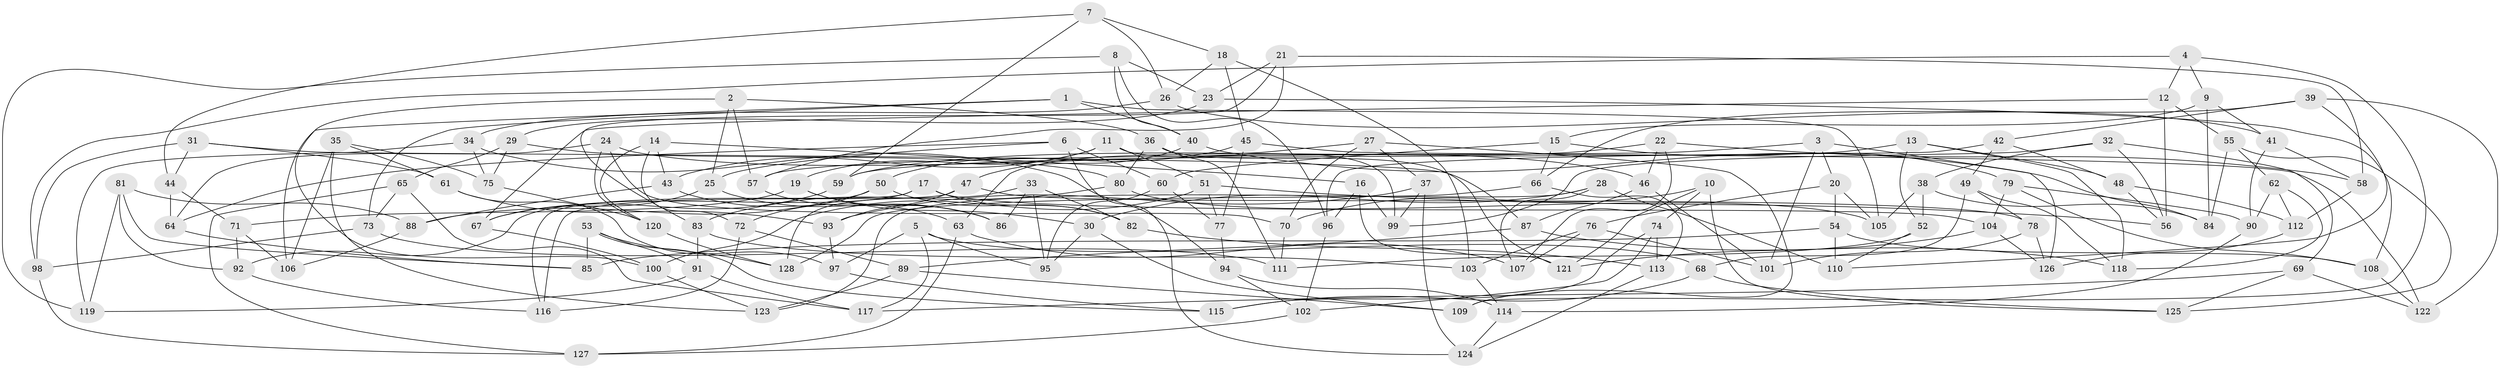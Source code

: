 // Generated by graph-tools (version 1.1) at 2025/50/03/09/25 03:50:44]
// undirected, 128 vertices, 256 edges
graph export_dot {
graph [start="1"]
  node [color=gray90,style=filled];
  1;
  2;
  3;
  4;
  5;
  6;
  7;
  8;
  9;
  10;
  11;
  12;
  13;
  14;
  15;
  16;
  17;
  18;
  19;
  20;
  21;
  22;
  23;
  24;
  25;
  26;
  27;
  28;
  29;
  30;
  31;
  32;
  33;
  34;
  35;
  36;
  37;
  38;
  39;
  40;
  41;
  42;
  43;
  44;
  45;
  46;
  47;
  48;
  49;
  50;
  51;
  52;
  53;
  54;
  55;
  56;
  57;
  58;
  59;
  60;
  61;
  62;
  63;
  64;
  65;
  66;
  67;
  68;
  69;
  70;
  71;
  72;
  73;
  74;
  75;
  76;
  77;
  78;
  79;
  80;
  81;
  82;
  83;
  84;
  85;
  86;
  87;
  88;
  89;
  90;
  91;
  92;
  93;
  94;
  95;
  96;
  97;
  98;
  99;
  100;
  101;
  102;
  103;
  104;
  105;
  106;
  107;
  108;
  109;
  110;
  111;
  112;
  113;
  114;
  115;
  116;
  117;
  118;
  119;
  120;
  121;
  122;
  123;
  124;
  125;
  126;
  127;
  128;
  1 -- 105;
  1 -- 73;
  1 -- 40;
  1 -- 106;
  2 -- 100;
  2 -- 57;
  2 -- 25;
  2 -- 36;
  3 -- 126;
  3 -- 101;
  3 -- 20;
  3 -- 57;
  4 -- 109;
  4 -- 12;
  4 -- 98;
  4 -- 9;
  5 -- 95;
  5 -- 68;
  5 -- 97;
  5 -- 117;
  6 -- 64;
  6 -- 25;
  6 -- 60;
  6 -- 124;
  7 -- 26;
  7 -- 59;
  7 -- 18;
  7 -- 44;
  8 -- 23;
  8 -- 119;
  8 -- 96;
  8 -- 40;
  9 -- 84;
  9 -- 41;
  9 -- 15;
  10 -- 125;
  10 -- 70;
  10 -- 74;
  10 -- 121;
  11 -- 99;
  11 -- 43;
  11 -- 19;
  11 -- 51;
  12 -- 55;
  12 -- 56;
  12 -- 67;
  13 -- 59;
  13 -- 48;
  13 -- 118;
  13 -- 52;
  14 -- 43;
  14 -- 120;
  14 -- 72;
  14 -- 16;
  15 -- 79;
  15 -- 60;
  15 -- 66;
  16 -- 99;
  16 -- 96;
  16 -- 121;
  17 -- 92;
  17 -- 82;
  17 -- 104;
  17 -- 116;
  18 -- 45;
  18 -- 103;
  18 -- 26;
  19 -- 86;
  19 -- 71;
  19 -- 30;
  20 -- 54;
  20 -- 76;
  20 -- 105;
  21 -- 23;
  21 -- 58;
  21 -- 83;
  21 -- 57;
  22 -- 59;
  22 -- 107;
  22 -- 58;
  22 -- 46;
  23 -- 29;
  23 -- 108;
  24 -- 120;
  24 -- 70;
  24 -- 64;
  24 -- 46;
  25 -- 67;
  25 -- 86;
  26 -- 41;
  26 -- 34;
  27 -- 37;
  27 -- 63;
  27 -- 70;
  27 -- 109;
  28 -- 30;
  28 -- 110;
  28 -- 123;
  28 -- 107;
  29 -- 75;
  29 -- 65;
  29 -- 80;
  30 -- 95;
  30 -- 109;
  31 -- 61;
  31 -- 98;
  31 -- 87;
  31 -- 44;
  32 -- 99;
  32 -- 38;
  32 -- 56;
  32 -- 69;
  33 -- 82;
  33 -- 95;
  33 -- 128;
  33 -- 86;
  34 -- 75;
  34 -- 119;
  34 -- 94;
  35 -- 61;
  35 -- 106;
  35 -- 75;
  35 -- 123;
  36 -- 80;
  36 -- 111;
  36 -- 121;
  37 -- 99;
  37 -- 93;
  37 -- 124;
  38 -- 105;
  38 -- 84;
  38 -- 52;
  39 -- 42;
  39 -- 66;
  39 -- 110;
  39 -- 122;
  40 -- 47;
  40 -- 84;
  41 -- 90;
  41 -- 58;
  42 -- 49;
  42 -- 96;
  42 -- 48;
  43 -- 88;
  43 -- 63;
  44 -- 71;
  44 -- 64;
  45 -- 122;
  45 -- 50;
  45 -- 77;
  46 -- 101;
  46 -- 87;
  47 -- 78;
  47 -- 116;
  47 -- 93;
  48 -- 112;
  48 -- 56;
  49 -- 118;
  49 -- 78;
  49 -- 68;
  50 -- 82;
  50 -- 72;
  50 -- 88;
  51 -- 77;
  51 -- 56;
  51 -- 100;
  52 -- 111;
  52 -- 110;
  53 -- 91;
  53 -- 115;
  53 -- 85;
  53 -- 128;
  54 -- 85;
  54 -- 110;
  54 -- 108;
  55 -- 62;
  55 -- 84;
  55 -- 125;
  57 -- 86;
  58 -- 112;
  59 -- 67;
  60 -- 95;
  60 -- 77;
  61 -- 97;
  61 -- 93;
  62 -- 90;
  62 -- 112;
  62 -- 118;
  63 -- 107;
  63 -- 127;
  64 -- 85;
  65 -- 73;
  65 -- 117;
  65 -- 127;
  66 -- 128;
  66 -- 113;
  67 -- 100;
  68 -- 125;
  68 -- 115;
  69 -- 125;
  69 -- 117;
  69 -- 122;
  70 -- 111;
  71 -- 92;
  71 -- 106;
  72 -- 89;
  72 -- 116;
  73 -- 98;
  73 -- 111;
  74 -- 113;
  74 -- 102;
  74 -- 115;
  75 -- 120;
  76 -- 103;
  76 -- 101;
  76 -- 107;
  77 -- 94;
  78 -- 101;
  78 -- 126;
  79 -- 108;
  79 -- 90;
  79 -- 104;
  80 -- 83;
  80 -- 105;
  81 -- 85;
  81 -- 88;
  81 -- 92;
  81 -- 119;
  82 -- 113;
  83 -- 91;
  83 -- 103;
  87 -- 89;
  87 -- 118;
  88 -- 106;
  89 -- 123;
  89 -- 109;
  90 -- 114;
  91 -- 117;
  91 -- 119;
  92 -- 116;
  93 -- 97;
  94 -- 114;
  94 -- 102;
  96 -- 102;
  97 -- 115;
  98 -- 127;
  100 -- 123;
  102 -- 127;
  103 -- 114;
  104 -- 121;
  104 -- 126;
  108 -- 122;
  112 -- 126;
  113 -- 124;
  114 -- 124;
  120 -- 128;
}
